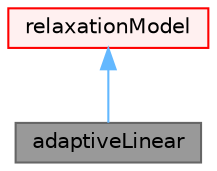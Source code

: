 digraph "adaptiveLinear"
{
 // LATEX_PDF_SIZE
  bgcolor="transparent";
  edge [fontname=Helvetica,fontsize=10,labelfontname=Helvetica,labelfontsize=10];
  node [fontname=Helvetica,fontsize=10,shape=box,height=0.2,width=0.4];
  Node1 [id="Node000001",label="adaptiveLinear",height=0.2,width=0.4,color="gray40", fillcolor="grey60", style="filled", fontcolor="black",tooltip="Produces a linear ramp which adapts its gradient to changes in endTime and deltaT to always arrive at..."];
  Node2 -> Node1 [id="edge1_Node000001_Node000002",dir="back",color="steelblue1",style="solid",tooltip=" "];
  Node2 [id="Node000002",label="relaxationModel",height=0.2,width=0.4,color="red", fillcolor="#FFF0F0", style="filled",URL="$classFoam_1_1relaxationModel.html",tooltip="Abstract base class for providing relaxation values to the cell motion controller."];
}
